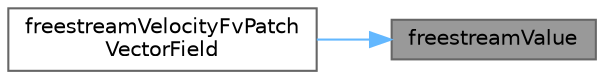 digraph "freestreamValue"
{
 // LATEX_PDF_SIZE
  bgcolor="transparent";
  edge [fontname=Helvetica,fontsize=10,labelfontname=Helvetica,labelfontsize=10];
  node [fontname=Helvetica,fontsize=10,shape=box,height=0.2,width=0.4];
  rankdir="RL";
  Node1 [id="Node000001",label="freestreamValue",height=0.2,width=0.4,color="gray40", fillcolor="grey60", style="filled", fontcolor="black",tooltip=" "];
  Node1 -> Node2 [id="edge1_Node000001_Node000002",dir="back",color="steelblue1",style="solid",tooltip=" "];
  Node2 [id="Node000002",label="freestreamVelocityFvPatch\lVectorField",height=0.2,width=0.4,color="grey40", fillcolor="white", style="filled",URL="$classFoam_1_1freestreamVelocityFvPatchVectorField.html#a3e21abb466159fb3bfc0d5caa508d263",tooltip=" "];
}
